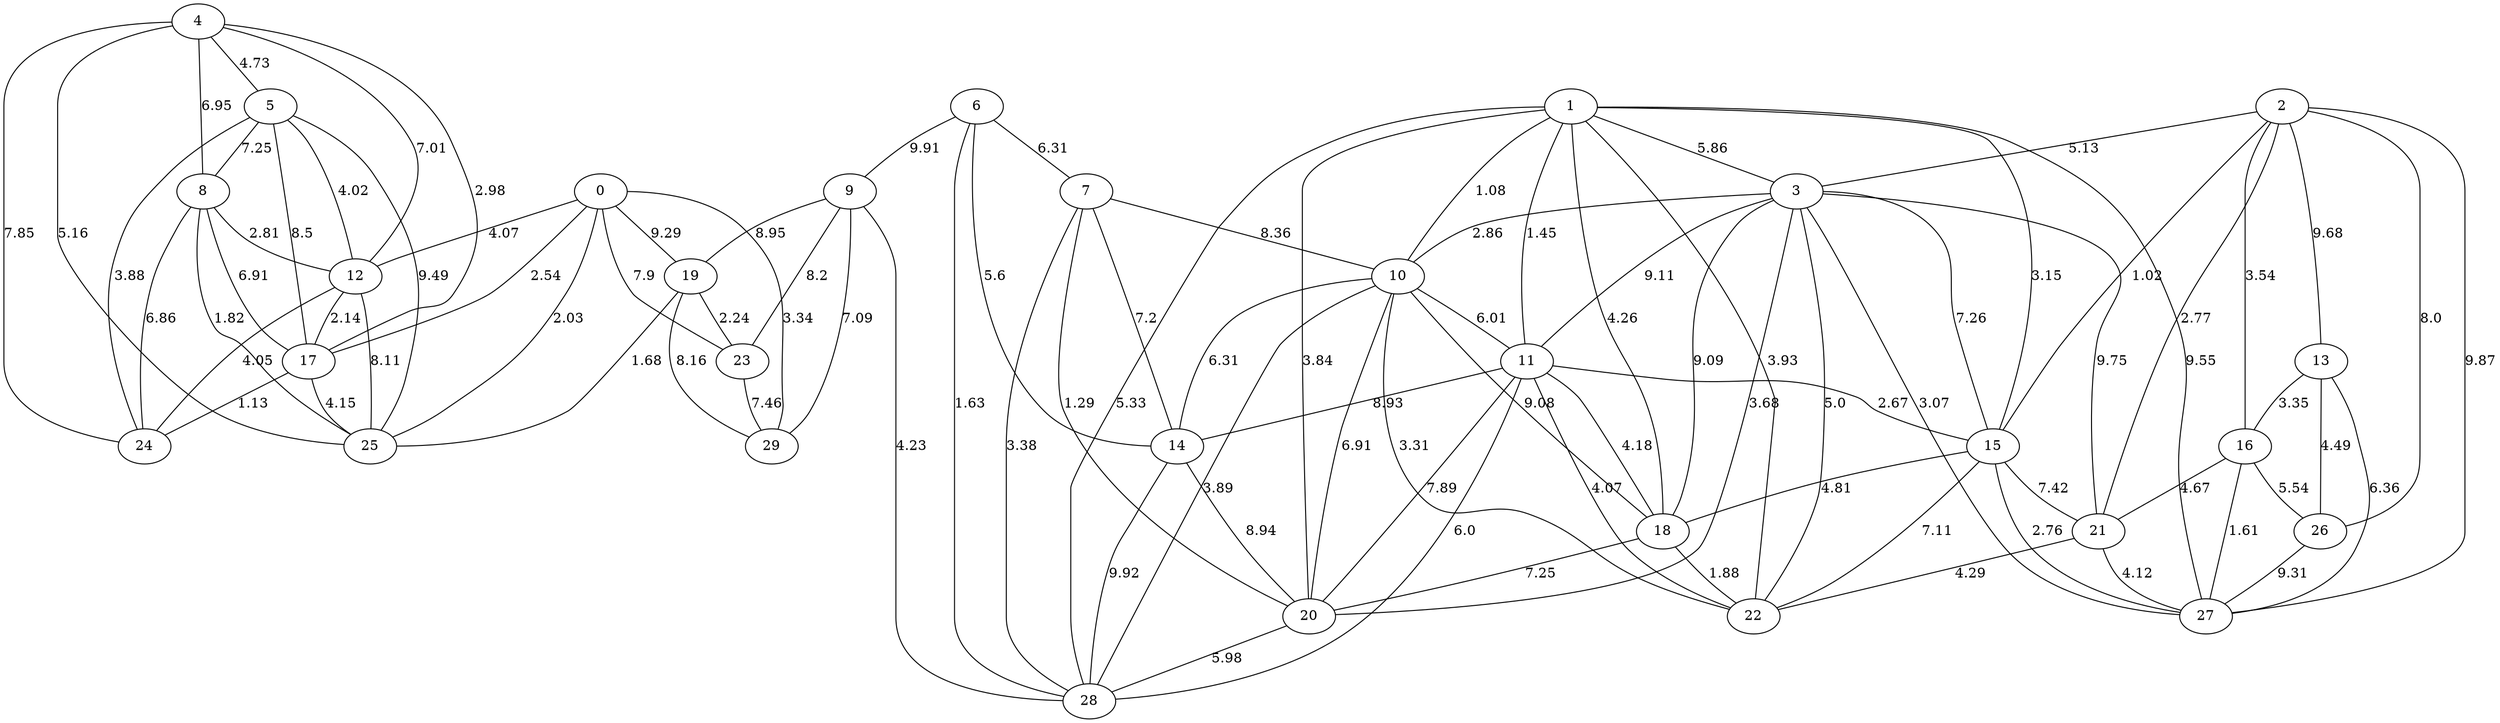 graph G {
"0";
"1";
"2";
"3";
"4";
"5";
"6";
"7";
"8";
"9";
"10";
"11";
"12";
"13";
"14";
"15";
"16";
"17";
"18";
"19";
"20";
"21";
"22";
"23";
"24";
"25";
"26";
"27";
"28";
"29";
"15" -- "27" [label="2.76"];
"6" -- "9" [label="9.91"];
"6" -- "28" [label="1.63"];
"11" -- "28" [label="6.0"];
"17" -- "25" [label="4.15"];
"1" -- "11" [label="1.45"];
"5" -- "8" [label="7.25"];
"8" -- "24" [label="6.86"];
"6" -- "7" [label="6.31"];
"19" -- "29" [label="8.16"];
"11" -- "22" [label="4.07"];
"10" -- "18" [label="9.08"];
"0" -- "17" [label="2.54"];
"12" -- "17" [label="2.14"];
"1" -- "28" [label="5.33"];
"7" -- "28" [label="3.38"];
"2" -- "27" [label="9.87"];
"18" -- "20" [label="7.25"];
"4" -- "5" [label="4.73"];
"5" -- "24" [label="3.88"];
"8" -- "12" [label="2.81"];
"3" -- "18" [label="9.09"];
"10" -- "14" [label="6.31"];
"11" -- "15" [label="2.67"];
"19" -- "23" [label="2.24"];
"9" -- "19" [label="8.95"];
"13" -- "26" [label="4.49"];
"3" -- "11" [label="9.11"];
"1" -- "15" [label="3.15"];
"4" -- "12" [label="7.01"];
"6" -- "14" [label="5.6"];
"21" -- "27" [label="4.12"];
"13" -- "16" [label="3.35"];
"12" -- "24" [label="4.05"];
"17" -- "24" [label="1.13"];
"1" -- "10" [label="1.08"];
"3" -- "27" [label="3.07"];
"8" -- "25" [label="1.82"];
"14" -- "28" [label="9.92"];
"5" -- "17" [label="8.5"];
"16" -- "26" [label="5.54"];
"3" -- "22" [label="5.0"];
"4" -- "17" [label="2.98"];
"9" -- "23" [label="8.2"];
"20" -- "28" [label="5.98"];
"11" -- "20" [label="7.89"];
"10" -- "20" [label="6.91"];
"3" -- "15" [label="7.26"];
"1" -- "3" [label="5.86"];
"18" -- "22" [label="1.88"];
"4" -- "8" [label="6.95"];
"3" -- "21" [label="9.75"];
"9" -- "29" [label="7.09"];
"11" -- "14" [label="8.93"];
"1" -- "20" [label="3.84"];
"7" -- "20" [label="1.29"];
"3" -- "10" [label="2.86"];
"2" -- "13" [label="9.68"];
"4" -- "24" [label="7.85"];
"7" -- "14" [label="7.2"];
"15" -- "22" [label="7.11"];
"0" -- "25" [label="2.03"];
"12" -- "25" [label="8.11"];
"0" -- "12" [label="4.07"];
"2" -- "3" [label="5.13"];
"0" -- "19" [label="9.29"];
"15" -- "21" [label="7.42"];
"1" -- "18" [label="4.26"];
"16" -- "27" [label="1.61"];
"10" -- "11" [label="6.01"];
"16" -- "21" [label="4.67"];
"2" -- "26" [label="8.0"];
"5" -- "12" [label="4.02"];
"3" -- "20" [label="3.68"];
"9" -- "28" [label="4.23"];
"5" -- "25" [label="9.49"];
"19" -- "25" [label="1.68"];
"15" -- "18" [label="4.81"];
"7" -- "10" [label="8.36"];
"11" -- "18" [label="4.18"];
"10" -- "22" [label="3.31"];
"0" -- "29" [label="3.34"];
"2" -- "16" [label="3.54"];
"23" -- "29" [label="7.46"];
"4" -- "25" [label="5.16"];
"8" -- "17" [label="6.91"];
"14" -- "20" [label="8.94"];
"10" -- "28" [label="3.89"];
"0" -- "23" [label="7.9"];
"1" -- "22" [label="3.93"];
"26" -- "27" [label="9.31"];
"21" -- "22" [label="4.29"];
"2" -- "21" [label="2.77"];
"1" -- "27" [label="9.55"];
"13" -- "27" [label="6.36"];
"2" -- "15" [label="1.02"];
}
